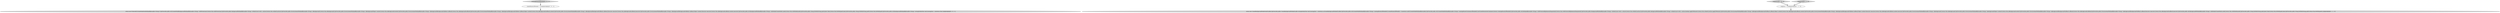 digraph {
5 [style = filled, label = "creatingParentsIfNeeded['0', '0', '1']", fillcolor = lightgray, shape = diamond image = "AAA0AAABBB3BBB"];
0 [style = filled, label = "compressed['1', '0', '0']", fillcolor = lightgray, shape = diamond image = "AAA0AAABBB1BBB"];
1 [style = filled, label = "compress = true@@@3@@@['1', '1', '0']", fillcolor = white, shape = ellipse image = "AAA0AAABBB1BBB"];
6 [style = filled, label = "return new ProtectACLCreateModeStatPathAndBytesable<String>(){@Override public ACLCreateModeBackgroundPathAndBytesable<String> withProtection(){return this.withProtection()}@Override public BackgroundPathAndBytesable<String> withACL(List<ACL> aclList){return this.withACL(aclList)}@Override public ErrorListenerPathAndBytesable<String> inBackground(){return this.inBackground()}@Override public ErrorListenerPathAndBytesable<String> inBackground(Object context){return this.inBackground(context)}@Override public ErrorListenerPathAndBytesable<String> inBackground(BackgroundCallback callback){return this.inBackground(callback)}@Override public ErrorListenerPathAndBytesable<String> inBackground(BackgroundCallback callback,Object context){return this.inBackground(callback,context)}@Override public ErrorListenerPathAndBytesable<String> inBackground(BackgroundCallback callback,Executor executor){return this.inBackground(callback,executor)}@Override public ErrorListenerPathAndBytesable<String> inBackground(BackgroundCallback callback,Object context,Executor executor){return this.inBackground(callback,context,executor)}@Override public ACLBackgroundPathAndBytesable<String> withMode(CreateMode mode){return this.withMode(mode)}@Override public String forPath(String path,byte(( data){return this.forPath(path,data)}@Override public String forPath(String path){return this.forPath(path)}@Override public ACLBackgroundPathAndBytesable<String> storingStatIn(Stat stat){storingStat = statreturn this}}@@@4@@@['0', '0', '1']", fillcolor = lightgray, shape = ellipse image = "AAA0AAABBB3BBB"];
4 [style = filled, label = "createParentsIfNeeded = true@@@3@@@['0', '0', '1']", fillcolor = white, shape = ellipse image = "AAA0AAABBB3BBB"];
3 [style = filled, label = "compressed['0', '1', '0']", fillcolor = lightgray, shape = diamond image = "AAA0AAABBB2BBB"];
2 [style = filled, label = "return new CreateBackgroundModeStatACLable(){@Override public CreateBackgroundModeACLable storingStatIn(Stat stat){storingStat = statreturn asCreateBackgroundModeACLable()}@Override public ACLCreateModePathAndBytesable<String> creatingParentsIfNeeded(){createParentsIfNeeded = truereturn asACLCreateModePathAndBytesable()}@Override public ACLCreateModePathAndBytesable<String> creatingParentContainersIfNeeded(){setCreateParentsAsContainers()return creatingParentsIfNeeded()}@Override public ACLPathAndBytesable<String> withProtectedEphemeralSequential(){return this.withProtectedEphemeralSequential()}@Override public BackgroundPathAndBytesable<String> withACL(List<ACL> aclList){return this.withACL(aclList)}@Override public BackgroundPathAndBytesable<String> withACL(List<ACL> aclList,boolean applyToParents){return this.withACL(aclList,applyToParents)}@Override public ErrorListenerPathAndBytesable<String> inBackground(BackgroundCallback callback,Object context){return this.inBackground(callback,context)}@Override public ErrorListenerPathAndBytesable<String> inBackground(BackgroundCallback callback,Object context,Executor executor){return this.inBackground(callback,context,executor)}@Override public ErrorListenerPathAndBytesable<String> inBackground(){return this.inBackground()}@Override public ErrorListenerPathAndBytesable<String> inBackground(Object context){return this.inBackground(context)}@Override public ErrorListenerPathAndBytesable<String> inBackground(BackgroundCallback callback){return this.inBackground(callback)}@Override public ErrorListenerPathAndBytesable<String> inBackground(BackgroundCallback callback,Executor executor){return this.inBackground(callback,executor)}@Override public ACLBackgroundPathAndBytesable<String> withMode(CreateMode mode){return this.withMode(mode)}@Override public String forPath(String path,byte(( data){return this.forPath(path,data)}@Override public String forPath(String path){return this.forPath(path)}}@@@4@@@['1', '1', '0']", fillcolor = lightgray, shape = ellipse image = "AAA0AAABBB1BBB"];
1->2 [style = bold, label=""];
3->1 [style = bold, label=""];
4->6 [style = bold, label=""];
0->1 [style = bold, label=""];
5->4 [style = bold, label=""];
}
